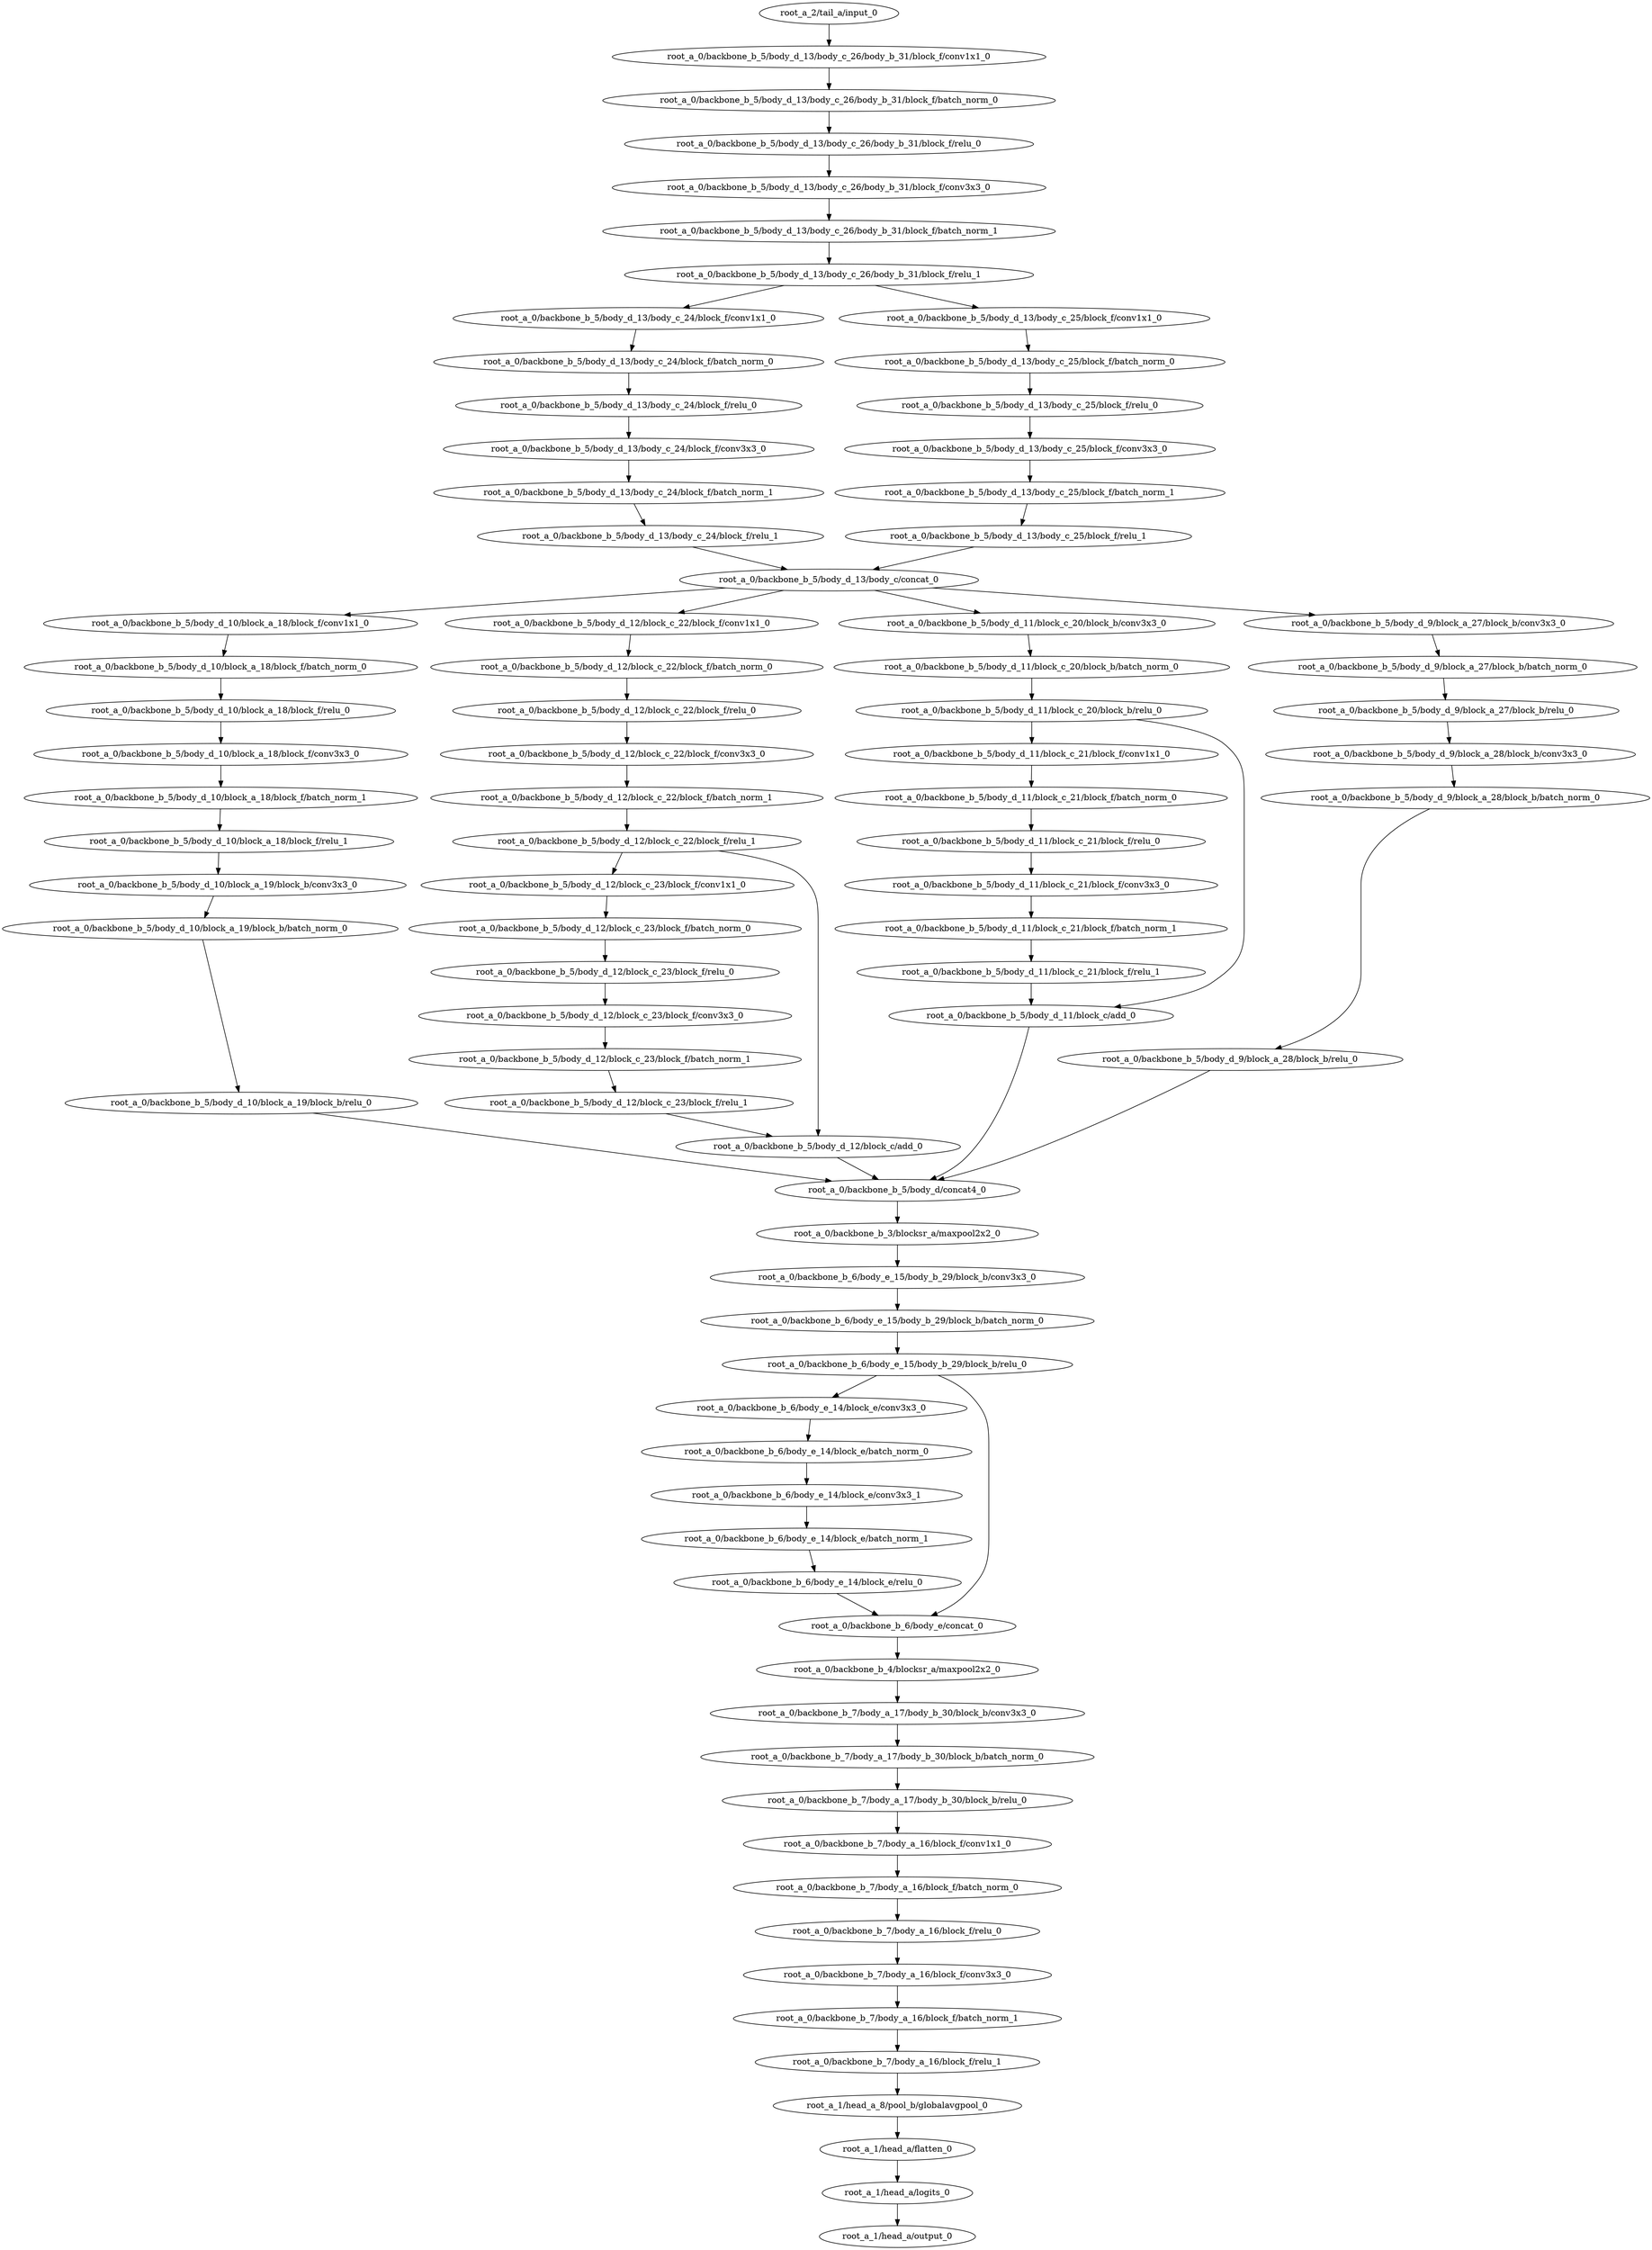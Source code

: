 digraph root_a {
	"root_a_2/tail_a/input_0"
	"root_a_0/backbone_b_5/body_d_13/body_c_26/body_b_31/block_f/conv1x1_0"
	"root_a_0/backbone_b_5/body_d_13/body_c_26/body_b_31/block_f/batch_norm_0"
	"root_a_0/backbone_b_5/body_d_13/body_c_26/body_b_31/block_f/relu_0"
	"root_a_0/backbone_b_5/body_d_13/body_c_26/body_b_31/block_f/conv3x3_0"
	"root_a_0/backbone_b_5/body_d_13/body_c_26/body_b_31/block_f/batch_norm_1"
	"root_a_0/backbone_b_5/body_d_13/body_c_26/body_b_31/block_f/relu_1"
	"root_a_0/backbone_b_5/body_d_13/body_c_24/block_f/conv1x1_0"
	"root_a_0/backbone_b_5/body_d_13/body_c_24/block_f/batch_norm_0"
	"root_a_0/backbone_b_5/body_d_13/body_c_24/block_f/relu_0"
	"root_a_0/backbone_b_5/body_d_13/body_c_24/block_f/conv3x3_0"
	"root_a_0/backbone_b_5/body_d_13/body_c_24/block_f/batch_norm_1"
	"root_a_0/backbone_b_5/body_d_13/body_c_24/block_f/relu_1"
	"root_a_0/backbone_b_5/body_d_13/body_c_25/block_f/conv1x1_0"
	"root_a_0/backbone_b_5/body_d_13/body_c_25/block_f/batch_norm_0"
	"root_a_0/backbone_b_5/body_d_13/body_c_25/block_f/relu_0"
	"root_a_0/backbone_b_5/body_d_13/body_c_25/block_f/conv3x3_0"
	"root_a_0/backbone_b_5/body_d_13/body_c_25/block_f/batch_norm_1"
	"root_a_0/backbone_b_5/body_d_13/body_c_25/block_f/relu_1"
	"root_a_0/backbone_b_5/body_d_13/body_c/concat_0"
	"root_a_0/backbone_b_5/body_d_10/block_a_18/block_f/conv1x1_0"
	"root_a_0/backbone_b_5/body_d_10/block_a_18/block_f/batch_norm_0"
	"root_a_0/backbone_b_5/body_d_10/block_a_18/block_f/relu_0"
	"root_a_0/backbone_b_5/body_d_10/block_a_18/block_f/conv3x3_0"
	"root_a_0/backbone_b_5/body_d_10/block_a_18/block_f/batch_norm_1"
	"root_a_0/backbone_b_5/body_d_10/block_a_18/block_f/relu_1"
	"root_a_0/backbone_b_5/body_d_10/block_a_19/block_b/conv3x3_0"
	"root_a_0/backbone_b_5/body_d_10/block_a_19/block_b/batch_norm_0"
	"root_a_0/backbone_b_5/body_d_10/block_a_19/block_b/relu_0"
	"root_a_0/backbone_b_5/body_d_12/block_c_22/block_f/conv1x1_0"
	"root_a_0/backbone_b_5/body_d_12/block_c_22/block_f/batch_norm_0"
	"root_a_0/backbone_b_5/body_d_12/block_c_22/block_f/relu_0"
	"root_a_0/backbone_b_5/body_d_12/block_c_22/block_f/conv3x3_0"
	"root_a_0/backbone_b_5/body_d_12/block_c_22/block_f/batch_norm_1"
	"root_a_0/backbone_b_5/body_d_12/block_c_22/block_f/relu_1"
	"root_a_0/backbone_b_5/body_d_12/block_c_23/block_f/conv1x1_0"
	"root_a_0/backbone_b_5/body_d_12/block_c_23/block_f/batch_norm_0"
	"root_a_0/backbone_b_5/body_d_12/block_c_23/block_f/relu_0"
	"root_a_0/backbone_b_5/body_d_12/block_c_23/block_f/conv3x3_0"
	"root_a_0/backbone_b_5/body_d_12/block_c_23/block_f/batch_norm_1"
	"root_a_0/backbone_b_5/body_d_12/block_c_23/block_f/relu_1"
	"root_a_0/backbone_b_5/body_d_12/block_c/add_0"
	"root_a_0/backbone_b_5/body_d_11/block_c_20/block_b/conv3x3_0"
	"root_a_0/backbone_b_5/body_d_11/block_c_20/block_b/batch_norm_0"
	"root_a_0/backbone_b_5/body_d_11/block_c_20/block_b/relu_0"
	"root_a_0/backbone_b_5/body_d_11/block_c_21/block_f/conv1x1_0"
	"root_a_0/backbone_b_5/body_d_11/block_c_21/block_f/batch_norm_0"
	"root_a_0/backbone_b_5/body_d_11/block_c_21/block_f/relu_0"
	"root_a_0/backbone_b_5/body_d_11/block_c_21/block_f/conv3x3_0"
	"root_a_0/backbone_b_5/body_d_11/block_c_21/block_f/batch_norm_1"
	"root_a_0/backbone_b_5/body_d_11/block_c_21/block_f/relu_1"
	"root_a_0/backbone_b_5/body_d_11/block_c/add_0"
	"root_a_0/backbone_b_5/body_d_9/block_a_27/block_b/conv3x3_0"
	"root_a_0/backbone_b_5/body_d_9/block_a_27/block_b/batch_norm_0"
	"root_a_0/backbone_b_5/body_d_9/block_a_27/block_b/relu_0"
	"root_a_0/backbone_b_5/body_d_9/block_a_28/block_b/conv3x3_0"
	"root_a_0/backbone_b_5/body_d_9/block_a_28/block_b/batch_norm_0"
	"root_a_0/backbone_b_5/body_d_9/block_a_28/block_b/relu_0"
	"root_a_0/backbone_b_5/body_d/concat4_0"
	"root_a_0/backbone_b_3/blocksr_a/maxpool2x2_0"
	"root_a_0/backbone_b_6/body_e_15/body_b_29/block_b/conv3x3_0"
	"root_a_0/backbone_b_6/body_e_15/body_b_29/block_b/batch_norm_0"
	"root_a_0/backbone_b_6/body_e_15/body_b_29/block_b/relu_0"
	"root_a_0/backbone_b_6/body_e_14/block_e/conv3x3_0"
	"root_a_0/backbone_b_6/body_e_14/block_e/batch_norm_0"
	"root_a_0/backbone_b_6/body_e_14/block_e/conv3x3_1"
	"root_a_0/backbone_b_6/body_e_14/block_e/batch_norm_1"
	"root_a_0/backbone_b_6/body_e_14/block_e/relu_0"
	"root_a_0/backbone_b_6/body_e/concat_0"
	"root_a_0/backbone_b_4/blocksr_a/maxpool2x2_0"
	"root_a_0/backbone_b_7/body_a_17/body_b_30/block_b/conv3x3_0"
	"root_a_0/backbone_b_7/body_a_17/body_b_30/block_b/batch_norm_0"
	"root_a_0/backbone_b_7/body_a_17/body_b_30/block_b/relu_0"
	"root_a_0/backbone_b_7/body_a_16/block_f/conv1x1_0"
	"root_a_0/backbone_b_7/body_a_16/block_f/batch_norm_0"
	"root_a_0/backbone_b_7/body_a_16/block_f/relu_0"
	"root_a_0/backbone_b_7/body_a_16/block_f/conv3x3_0"
	"root_a_0/backbone_b_7/body_a_16/block_f/batch_norm_1"
	"root_a_0/backbone_b_7/body_a_16/block_f/relu_1"
	"root_a_1/head_a_8/pool_b/globalavgpool_0"
	"root_a_1/head_a/flatten_0"
	"root_a_1/head_a/logits_0"
	"root_a_1/head_a/output_0"

	"root_a_2/tail_a/input_0" -> "root_a_0/backbone_b_5/body_d_13/body_c_26/body_b_31/block_f/conv1x1_0"
	"root_a_0/backbone_b_5/body_d_13/body_c_26/body_b_31/block_f/conv1x1_0" -> "root_a_0/backbone_b_5/body_d_13/body_c_26/body_b_31/block_f/batch_norm_0"
	"root_a_0/backbone_b_5/body_d_13/body_c_26/body_b_31/block_f/batch_norm_0" -> "root_a_0/backbone_b_5/body_d_13/body_c_26/body_b_31/block_f/relu_0"
	"root_a_0/backbone_b_5/body_d_13/body_c_26/body_b_31/block_f/relu_0" -> "root_a_0/backbone_b_5/body_d_13/body_c_26/body_b_31/block_f/conv3x3_0"
	"root_a_0/backbone_b_5/body_d_13/body_c_26/body_b_31/block_f/conv3x3_0" -> "root_a_0/backbone_b_5/body_d_13/body_c_26/body_b_31/block_f/batch_norm_1"
	"root_a_0/backbone_b_5/body_d_13/body_c_26/body_b_31/block_f/batch_norm_1" -> "root_a_0/backbone_b_5/body_d_13/body_c_26/body_b_31/block_f/relu_1"
	"root_a_0/backbone_b_5/body_d_13/body_c_26/body_b_31/block_f/relu_1" -> "root_a_0/backbone_b_5/body_d_13/body_c_24/block_f/conv1x1_0"
	"root_a_0/backbone_b_5/body_d_13/body_c_24/block_f/conv1x1_0" -> "root_a_0/backbone_b_5/body_d_13/body_c_24/block_f/batch_norm_0"
	"root_a_0/backbone_b_5/body_d_13/body_c_24/block_f/batch_norm_0" -> "root_a_0/backbone_b_5/body_d_13/body_c_24/block_f/relu_0"
	"root_a_0/backbone_b_5/body_d_13/body_c_24/block_f/relu_0" -> "root_a_0/backbone_b_5/body_d_13/body_c_24/block_f/conv3x3_0"
	"root_a_0/backbone_b_5/body_d_13/body_c_24/block_f/conv3x3_0" -> "root_a_0/backbone_b_5/body_d_13/body_c_24/block_f/batch_norm_1"
	"root_a_0/backbone_b_5/body_d_13/body_c_24/block_f/batch_norm_1" -> "root_a_0/backbone_b_5/body_d_13/body_c_24/block_f/relu_1"
	"root_a_0/backbone_b_5/body_d_13/body_c_26/body_b_31/block_f/relu_1" -> "root_a_0/backbone_b_5/body_d_13/body_c_25/block_f/conv1x1_0"
	"root_a_0/backbone_b_5/body_d_13/body_c_25/block_f/conv1x1_0" -> "root_a_0/backbone_b_5/body_d_13/body_c_25/block_f/batch_norm_0"
	"root_a_0/backbone_b_5/body_d_13/body_c_25/block_f/batch_norm_0" -> "root_a_0/backbone_b_5/body_d_13/body_c_25/block_f/relu_0"
	"root_a_0/backbone_b_5/body_d_13/body_c_25/block_f/relu_0" -> "root_a_0/backbone_b_5/body_d_13/body_c_25/block_f/conv3x3_0"
	"root_a_0/backbone_b_5/body_d_13/body_c_25/block_f/conv3x3_0" -> "root_a_0/backbone_b_5/body_d_13/body_c_25/block_f/batch_norm_1"
	"root_a_0/backbone_b_5/body_d_13/body_c_25/block_f/batch_norm_1" -> "root_a_0/backbone_b_5/body_d_13/body_c_25/block_f/relu_1"
	"root_a_0/backbone_b_5/body_d_13/body_c_24/block_f/relu_1" -> "root_a_0/backbone_b_5/body_d_13/body_c/concat_0"
	"root_a_0/backbone_b_5/body_d_13/body_c_25/block_f/relu_1" -> "root_a_0/backbone_b_5/body_d_13/body_c/concat_0"
	"root_a_0/backbone_b_5/body_d_13/body_c/concat_0" -> "root_a_0/backbone_b_5/body_d_10/block_a_18/block_f/conv1x1_0"
	"root_a_0/backbone_b_5/body_d_10/block_a_18/block_f/conv1x1_0" -> "root_a_0/backbone_b_5/body_d_10/block_a_18/block_f/batch_norm_0"
	"root_a_0/backbone_b_5/body_d_10/block_a_18/block_f/batch_norm_0" -> "root_a_0/backbone_b_5/body_d_10/block_a_18/block_f/relu_0"
	"root_a_0/backbone_b_5/body_d_10/block_a_18/block_f/relu_0" -> "root_a_0/backbone_b_5/body_d_10/block_a_18/block_f/conv3x3_0"
	"root_a_0/backbone_b_5/body_d_10/block_a_18/block_f/conv3x3_0" -> "root_a_0/backbone_b_5/body_d_10/block_a_18/block_f/batch_norm_1"
	"root_a_0/backbone_b_5/body_d_10/block_a_18/block_f/batch_norm_1" -> "root_a_0/backbone_b_5/body_d_10/block_a_18/block_f/relu_1"
	"root_a_0/backbone_b_5/body_d_10/block_a_18/block_f/relu_1" -> "root_a_0/backbone_b_5/body_d_10/block_a_19/block_b/conv3x3_0"
	"root_a_0/backbone_b_5/body_d_10/block_a_19/block_b/conv3x3_0" -> "root_a_0/backbone_b_5/body_d_10/block_a_19/block_b/batch_norm_0"
	"root_a_0/backbone_b_5/body_d_10/block_a_19/block_b/batch_norm_0" -> "root_a_0/backbone_b_5/body_d_10/block_a_19/block_b/relu_0"
	"root_a_0/backbone_b_5/body_d_13/body_c/concat_0" -> "root_a_0/backbone_b_5/body_d_12/block_c_22/block_f/conv1x1_0"
	"root_a_0/backbone_b_5/body_d_12/block_c_22/block_f/conv1x1_0" -> "root_a_0/backbone_b_5/body_d_12/block_c_22/block_f/batch_norm_0"
	"root_a_0/backbone_b_5/body_d_12/block_c_22/block_f/batch_norm_0" -> "root_a_0/backbone_b_5/body_d_12/block_c_22/block_f/relu_0"
	"root_a_0/backbone_b_5/body_d_12/block_c_22/block_f/relu_0" -> "root_a_0/backbone_b_5/body_d_12/block_c_22/block_f/conv3x3_0"
	"root_a_0/backbone_b_5/body_d_12/block_c_22/block_f/conv3x3_0" -> "root_a_0/backbone_b_5/body_d_12/block_c_22/block_f/batch_norm_1"
	"root_a_0/backbone_b_5/body_d_12/block_c_22/block_f/batch_norm_1" -> "root_a_0/backbone_b_5/body_d_12/block_c_22/block_f/relu_1"
	"root_a_0/backbone_b_5/body_d_12/block_c_22/block_f/relu_1" -> "root_a_0/backbone_b_5/body_d_12/block_c_23/block_f/conv1x1_0"
	"root_a_0/backbone_b_5/body_d_12/block_c_23/block_f/conv1x1_0" -> "root_a_0/backbone_b_5/body_d_12/block_c_23/block_f/batch_norm_0"
	"root_a_0/backbone_b_5/body_d_12/block_c_23/block_f/batch_norm_0" -> "root_a_0/backbone_b_5/body_d_12/block_c_23/block_f/relu_0"
	"root_a_0/backbone_b_5/body_d_12/block_c_23/block_f/relu_0" -> "root_a_0/backbone_b_5/body_d_12/block_c_23/block_f/conv3x3_0"
	"root_a_0/backbone_b_5/body_d_12/block_c_23/block_f/conv3x3_0" -> "root_a_0/backbone_b_5/body_d_12/block_c_23/block_f/batch_norm_1"
	"root_a_0/backbone_b_5/body_d_12/block_c_23/block_f/batch_norm_1" -> "root_a_0/backbone_b_5/body_d_12/block_c_23/block_f/relu_1"
	"root_a_0/backbone_b_5/body_d_12/block_c_23/block_f/relu_1" -> "root_a_0/backbone_b_5/body_d_12/block_c/add_0"
	"root_a_0/backbone_b_5/body_d_12/block_c_22/block_f/relu_1" -> "root_a_0/backbone_b_5/body_d_12/block_c/add_0"
	"root_a_0/backbone_b_5/body_d_13/body_c/concat_0" -> "root_a_0/backbone_b_5/body_d_11/block_c_20/block_b/conv3x3_0"
	"root_a_0/backbone_b_5/body_d_11/block_c_20/block_b/conv3x3_0" -> "root_a_0/backbone_b_5/body_d_11/block_c_20/block_b/batch_norm_0"
	"root_a_0/backbone_b_5/body_d_11/block_c_20/block_b/batch_norm_0" -> "root_a_0/backbone_b_5/body_d_11/block_c_20/block_b/relu_0"
	"root_a_0/backbone_b_5/body_d_11/block_c_20/block_b/relu_0" -> "root_a_0/backbone_b_5/body_d_11/block_c_21/block_f/conv1x1_0"
	"root_a_0/backbone_b_5/body_d_11/block_c_21/block_f/conv1x1_0" -> "root_a_0/backbone_b_5/body_d_11/block_c_21/block_f/batch_norm_0"
	"root_a_0/backbone_b_5/body_d_11/block_c_21/block_f/batch_norm_0" -> "root_a_0/backbone_b_5/body_d_11/block_c_21/block_f/relu_0"
	"root_a_0/backbone_b_5/body_d_11/block_c_21/block_f/relu_0" -> "root_a_0/backbone_b_5/body_d_11/block_c_21/block_f/conv3x3_0"
	"root_a_0/backbone_b_5/body_d_11/block_c_21/block_f/conv3x3_0" -> "root_a_0/backbone_b_5/body_d_11/block_c_21/block_f/batch_norm_1"
	"root_a_0/backbone_b_5/body_d_11/block_c_21/block_f/batch_norm_1" -> "root_a_0/backbone_b_5/body_d_11/block_c_21/block_f/relu_1"
	"root_a_0/backbone_b_5/body_d_11/block_c_20/block_b/relu_0" -> "root_a_0/backbone_b_5/body_d_11/block_c/add_0"
	"root_a_0/backbone_b_5/body_d_11/block_c_21/block_f/relu_1" -> "root_a_0/backbone_b_5/body_d_11/block_c/add_0"
	"root_a_0/backbone_b_5/body_d_13/body_c/concat_0" -> "root_a_0/backbone_b_5/body_d_9/block_a_27/block_b/conv3x3_0"
	"root_a_0/backbone_b_5/body_d_9/block_a_27/block_b/conv3x3_0" -> "root_a_0/backbone_b_5/body_d_9/block_a_27/block_b/batch_norm_0"
	"root_a_0/backbone_b_5/body_d_9/block_a_27/block_b/batch_norm_0" -> "root_a_0/backbone_b_5/body_d_9/block_a_27/block_b/relu_0"
	"root_a_0/backbone_b_5/body_d_9/block_a_27/block_b/relu_0" -> "root_a_0/backbone_b_5/body_d_9/block_a_28/block_b/conv3x3_0"
	"root_a_0/backbone_b_5/body_d_9/block_a_28/block_b/conv3x3_0" -> "root_a_0/backbone_b_5/body_d_9/block_a_28/block_b/batch_norm_0"
	"root_a_0/backbone_b_5/body_d_9/block_a_28/block_b/batch_norm_0" -> "root_a_0/backbone_b_5/body_d_9/block_a_28/block_b/relu_0"
	"root_a_0/backbone_b_5/body_d_10/block_a_19/block_b/relu_0" -> "root_a_0/backbone_b_5/body_d/concat4_0"
	"root_a_0/backbone_b_5/body_d_12/block_c/add_0" -> "root_a_0/backbone_b_5/body_d/concat4_0"
	"root_a_0/backbone_b_5/body_d_11/block_c/add_0" -> "root_a_0/backbone_b_5/body_d/concat4_0"
	"root_a_0/backbone_b_5/body_d_9/block_a_28/block_b/relu_0" -> "root_a_0/backbone_b_5/body_d/concat4_0"
	"root_a_0/backbone_b_5/body_d/concat4_0" -> "root_a_0/backbone_b_3/blocksr_a/maxpool2x2_0"
	"root_a_0/backbone_b_3/blocksr_a/maxpool2x2_0" -> "root_a_0/backbone_b_6/body_e_15/body_b_29/block_b/conv3x3_0"
	"root_a_0/backbone_b_6/body_e_15/body_b_29/block_b/conv3x3_0" -> "root_a_0/backbone_b_6/body_e_15/body_b_29/block_b/batch_norm_0"
	"root_a_0/backbone_b_6/body_e_15/body_b_29/block_b/batch_norm_0" -> "root_a_0/backbone_b_6/body_e_15/body_b_29/block_b/relu_0"
	"root_a_0/backbone_b_6/body_e_15/body_b_29/block_b/relu_0" -> "root_a_0/backbone_b_6/body_e_14/block_e/conv3x3_0"
	"root_a_0/backbone_b_6/body_e_14/block_e/conv3x3_0" -> "root_a_0/backbone_b_6/body_e_14/block_e/batch_norm_0"
	"root_a_0/backbone_b_6/body_e_14/block_e/batch_norm_0" -> "root_a_0/backbone_b_6/body_e_14/block_e/conv3x3_1"
	"root_a_0/backbone_b_6/body_e_14/block_e/conv3x3_1" -> "root_a_0/backbone_b_6/body_e_14/block_e/batch_norm_1"
	"root_a_0/backbone_b_6/body_e_14/block_e/batch_norm_1" -> "root_a_0/backbone_b_6/body_e_14/block_e/relu_0"
	"root_a_0/backbone_b_6/body_e_15/body_b_29/block_b/relu_0" -> "root_a_0/backbone_b_6/body_e/concat_0"
	"root_a_0/backbone_b_6/body_e_14/block_e/relu_0" -> "root_a_0/backbone_b_6/body_e/concat_0"
	"root_a_0/backbone_b_6/body_e/concat_0" -> "root_a_0/backbone_b_4/blocksr_a/maxpool2x2_0"
	"root_a_0/backbone_b_4/blocksr_a/maxpool2x2_0" -> "root_a_0/backbone_b_7/body_a_17/body_b_30/block_b/conv3x3_0"
	"root_a_0/backbone_b_7/body_a_17/body_b_30/block_b/conv3x3_0" -> "root_a_0/backbone_b_7/body_a_17/body_b_30/block_b/batch_norm_0"
	"root_a_0/backbone_b_7/body_a_17/body_b_30/block_b/batch_norm_0" -> "root_a_0/backbone_b_7/body_a_17/body_b_30/block_b/relu_0"
	"root_a_0/backbone_b_7/body_a_17/body_b_30/block_b/relu_0" -> "root_a_0/backbone_b_7/body_a_16/block_f/conv1x1_0"
	"root_a_0/backbone_b_7/body_a_16/block_f/conv1x1_0" -> "root_a_0/backbone_b_7/body_a_16/block_f/batch_norm_0"
	"root_a_0/backbone_b_7/body_a_16/block_f/batch_norm_0" -> "root_a_0/backbone_b_7/body_a_16/block_f/relu_0"
	"root_a_0/backbone_b_7/body_a_16/block_f/relu_0" -> "root_a_0/backbone_b_7/body_a_16/block_f/conv3x3_0"
	"root_a_0/backbone_b_7/body_a_16/block_f/conv3x3_0" -> "root_a_0/backbone_b_7/body_a_16/block_f/batch_norm_1"
	"root_a_0/backbone_b_7/body_a_16/block_f/batch_norm_1" -> "root_a_0/backbone_b_7/body_a_16/block_f/relu_1"
	"root_a_0/backbone_b_7/body_a_16/block_f/relu_1" -> "root_a_1/head_a_8/pool_b/globalavgpool_0"
	"root_a_1/head_a_8/pool_b/globalavgpool_0" -> "root_a_1/head_a/flatten_0"
	"root_a_1/head_a/flatten_0" -> "root_a_1/head_a/logits_0"
	"root_a_1/head_a/logits_0" -> "root_a_1/head_a/output_0"

}